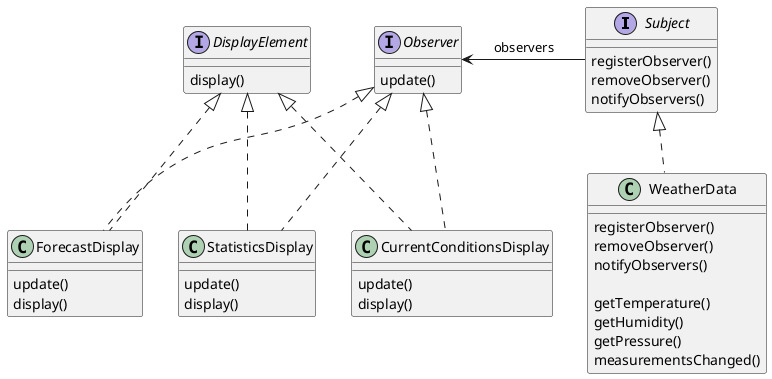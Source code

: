 @startuml

interface Subject {
  registerObserver()
  removeObserver()
  notifyObservers()
}

class WeatherData implements Subject {
  registerObserver()
  removeObserver()
  notifyObservers()

  getTemperature()
  getHumidity()
  getPressure()
  measurementsChanged()
}

interface Observer {
  update()
}

interface DisplayElement{
  display()
}

class CurrentConditionsDisplay implements Observer, DisplayElement{
  update()
  display()
}

class StatisticsDisplay implements Observer, DisplayElement{
  update()
  display()
}

class ForecastDisplay implements Observer, DisplayElement{
  update()
  display()
}


Subject -left--> Observer : observers

@enduml